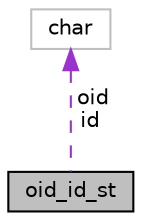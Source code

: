 digraph "oid_id_st"
{
 // LATEX_PDF_SIZE
  edge [fontname="Helvetica",fontsize="10",labelfontname="Helvetica",labelfontsize="10"];
  node [fontname="Helvetica",fontsize="10",shape=record];
  Node1 [label="oid_id_st",height=0.2,width=0.4,color="black", fillcolor="grey75", style="filled", fontcolor="black",tooltip=" "];
  Node2 -> Node1 [dir="back",color="darkorchid3",fontsize="10",style="dashed",label=" oid\nid" ,fontname="Helvetica"];
  Node2 [label="char",height=0.2,width=0.4,color="grey75", fillcolor="white", style="filled",tooltip=" "];
}

